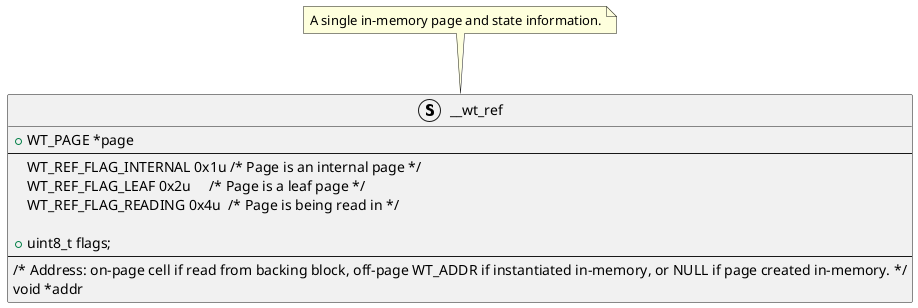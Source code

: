 @startuml WT_REF



struct "__wt_ref" as WT_REF {
    + WT_PAGE *page
    --
    WT_REF_FLAG_INTERNAL 0x1u /* Page is an internal page */
    WT_REF_FLAG_LEAF 0x2u     /* Page is a leaf page */
    WT_REF_FLAG_READING 0x4u  /* Page is being read in */
    
    + uint8_t flags;
    --
    /* Address: on-page cell if read from backing block, off-page WT_ADDR if instantiated in-memory, or NULL if page created in-memory. */
    void *addr
}

note top of WT_REF
    A single in-memory page and state information.
end note

@enduml